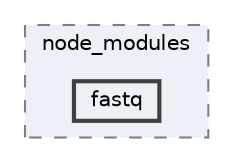 digraph "pkiclassroomrescheduler/src/main/frontend/node_modules/fastq"
{
 // LATEX_PDF_SIZE
  bgcolor="transparent";
  edge [fontname=Helvetica,fontsize=10,labelfontname=Helvetica,labelfontsize=10];
  node [fontname=Helvetica,fontsize=10,shape=box,height=0.2,width=0.4];
  compound=true
  subgraph clusterdir_72953eda66ccb3a2722c28e1c3e6c23b {
    graph [ bgcolor="#edf0f7", pencolor="grey50", label="node_modules", fontname=Helvetica,fontsize=10 style="filled,dashed", URL="dir_72953eda66ccb3a2722c28e1c3e6c23b.html",tooltip=""]
  dir_dfb0521403a178843909705edd629e8b [label="fastq", fillcolor="#edf0f7", color="grey25", style="filled,bold", URL="dir_dfb0521403a178843909705edd629e8b.html",tooltip=""];
  }
}
